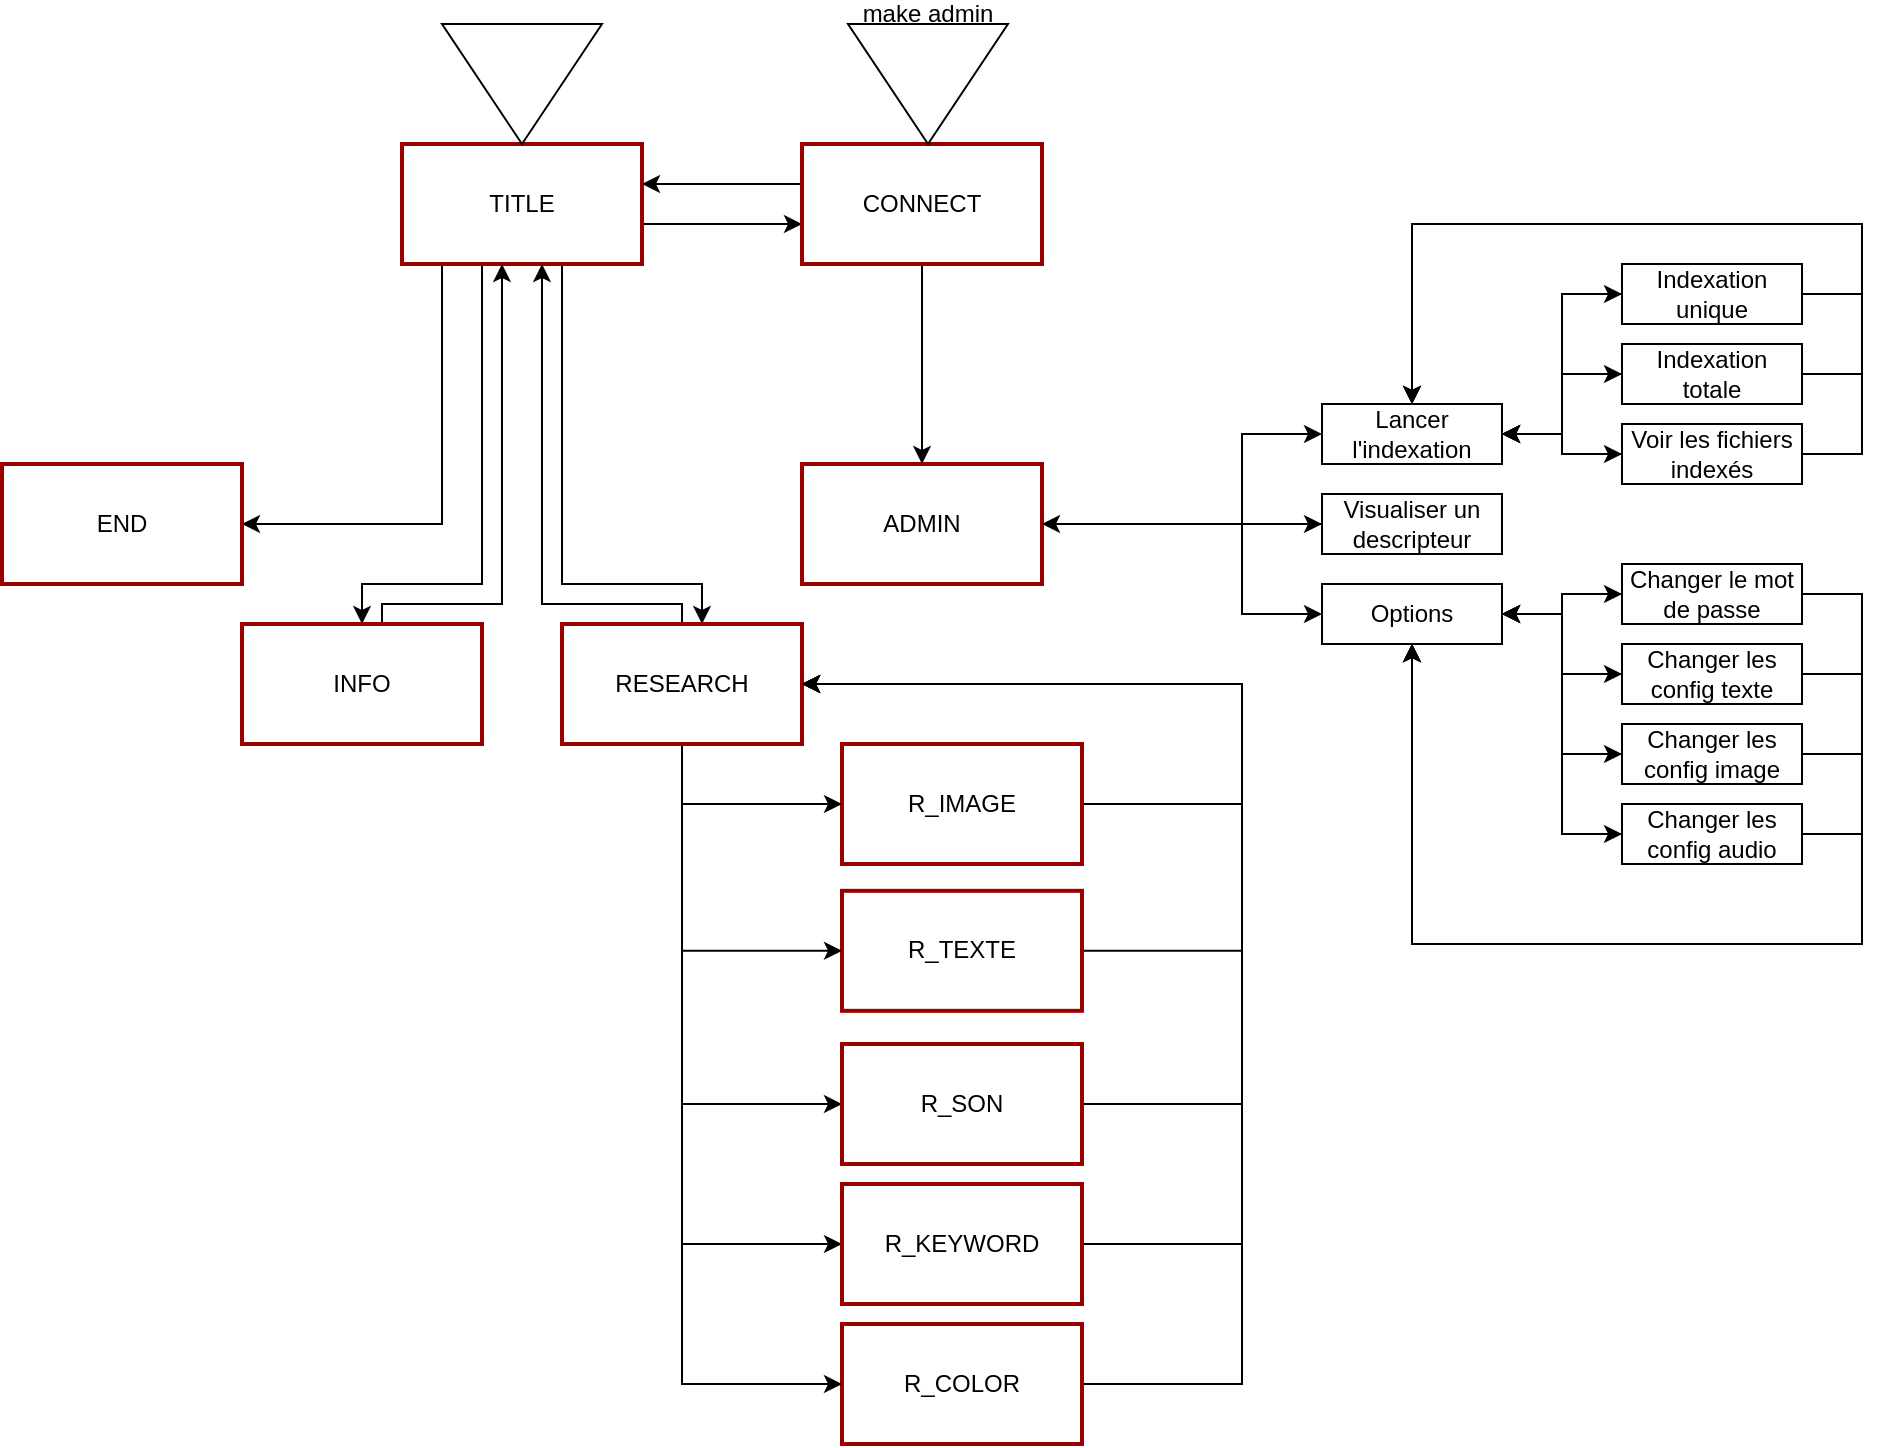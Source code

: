 <mxfile version="12.5.1" type="github"><diagram id="C5RBs43oDa-KdzZeNtuy" name="Page-1"><mxGraphModel dx="2205" dy="896" grid="0" gridSize="10" guides="1" tooltips="1" connect="1" arrows="1" fold="1" page="0" pageScale="1" pageWidth="827" pageHeight="1169" background="none" math="0" shadow="0"><root><mxCell id="WIyWlLk6GJQsqaUBKTNV-0"/><mxCell id="WIyWlLk6GJQsqaUBKTNV-1" parent="WIyWlLk6GJQsqaUBKTNV-0"/><mxCell id="z7k5qU2fE52bbnTp6tMl-22" style="edgeStyle=orthogonalEdgeStyle;rounded=0;orthogonalLoop=1;jettySize=auto;html=1;" edge="1" parent="WIyWlLk6GJQsqaUBKTNV-1" source="z7k5qU2fE52bbnTp6tMl-0" target="z7k5qU2fE52bbnTp6tMl-8"><mxGeometry relative="1" as="geometry"><Array as="points"><mxPoint x="360" y="380"/><mxPoint x="430" y="380"/></Array></mxGeometry></mxCell><mxCell id="z7k5qU2fE52bbnTp6tMl-23" style="edgeStyle=orthogonalEdgeStyle;rounded=0;orthogonalLoop=1;jettySize=auto;html=1;" edge="1" parent="WIyWlLk6GJQsqaUBKTNV-1" source="z7k5qU2fE52bbnTp6tMl-0" target="z7k5qU2fE52bbnTp6tMl-10"><mxGeometry relative="1" as="geometry"><Array as="points"><mxPoint x="320" y="380"/><mxPoint x="260" y="380"/></Array></mxGeometry></mxCell><mxCell id="z7k5qU2fE52bbnTp6tMl-24" style="edgeStyle=orthogonalEdgeStyle;rounded=0;orthogonalLoop=1;jettySize=auto;html=1;entryX=1;entryY=0.5;entryDx=0;entryDy=0;" edge="1" parent="WIyWlLk6GJQsqaUBKTNV-1" source="z7k5qU2fE52bbnTp6tMl-0" target="z7k5qU2fE52bbnTp6tMl-6"><mxGeometry relative="1" as="geometry"><Array as="points"><mxPoint x="300" y="350"/></Array></mxGeometry></mxCell><mxCell id="z7k5qU2fE52bbnTp6tMl-86" style="edgeStyle=orthogonalEdgeStyle;rounded=0;orthogonalLoop=1;jettySize=auto;html=1;" edge="1" parent="WIyWlLk6GJQsqaUBKTNV-1" source="z7k5qU2fE52bbnTp6tMl-0"><mxGeometry relative="1" as="geometry"><mxPoint x="480" y="200" as="targetPoint"/><Array as="points"><mxPoint x="480" y="200"/></Array></mxGeometry></mxCell><mxCell id="z7k5qU2fE52bbnTp6tMl-0" value="TITLE" style="rounded=0;whiteSpace=wrap;html=1;strokeColor=#990000;strokeWidth=2;fillColor=none;" vertex="1" parent="WIyWlLk6GJQsqaUBKTNV-1"><mxGeometry x="280" y="160" width="120" height="60" as="geometry"/></mxCell><mxCell id="z7k5qU2fE52bbnTp6tMl-43" style="edgeStyle=orthogonalEdgeStyle;rounded=0;orthogonalLoop=1;jettySize=auto;html=1;entryX=0;entryY=0.5;entryDx=0;entryDy=0;" edge="1" parent="WIyWlLk6GJQsqaUBKTNV-1" source="z7k5qU2fE52bbnTp6tMl-2" target="z7k5qU2fE52bbnTp6tMl-41"><mxGeometry relative="1" as="geometry"/></mxCell><mxCell id="z7k5qU2fE52bbnTp6tMl-44" style="edgeStyle=orthogonalEdgeStyle;rounded=0;orthogonalLoop=1;jettySize=auto;html=1;entryX=0;entryY=0.5;entryDx=0;entryDy=0;" edge="1" parent="WIyWlLk6GJQsqaUBKTNV-1" source="z7k5qU2fE52bbnTp6tMl-2" target="z7k5qU2fE52bbnTp6tMl-40"><mxGeometry relative="1" as="geometry"><Array as="points"><mxPoint x="700" y="350"/><mxPoint x="700" y="305"/></Array></mxGeometry></mxCell><mxCell id="z7k5qU2fE52bbnTp6tMl-45" style="edgeStyle=orthogonalEdgeStyle;rounded=0;orthogonalLoop=1;jettySize=auto;html=1;entryX=0;entryY=0.5;entryDx=0;entryDy=0;" edge="1" parent="WIyWlLk6GJQsqaUBKTNV-1" source="z7k5qU2fE52bbnTp6tMl-2" target="z7k5qU2fE52bbnTp6tMl-42"><mxGeometry relative="1" as="geometry"><Array as="points"><mxPoint x="700" y="350"/><mxPoint x="700" y="395"/></Array></mxGeometry></mxCell><mxCell id="z7k5qU2fE52bbnTp6tMl-2" value="ADMIN" style="rounded=0;whiteSpace=wrap;html=1;strokeColor=#990000;strokeWidth=2;fillColor=none;" vertex="1" parent="WIyWlLk6GJQsqaUBKTNV-1"><mxGeometry x="480" y="320" width="120" height="60" as="geometry"/></mxCell><mxCell id="z7k5qU2fE52bbnTp6tMl-20" style="edgeStyle=orthogonalEdgeStyle;rounded=0;orthogonalLoop=1;jettySize=auto;html=1;entryX=0.5;entryY=0;entryDx=0;entryDy=0;" edge="1" parent="WIyWlLk6GJQsqaUBKTNV-1" source="z7k5qU2fE52bbnTp6tMl-3" target="z7k5qU2fE52bbnTp6tMl-2"><mxGeometry relative="1" as="geometry"><mxPoint x="580" y="320" as="targetPoint"/></mxGeometry></mxCell><mxCell id="z7k5qU2fE52bbnTp6tMl-87" style="edgeStyle=orthogonalEdgeStyle;rounded=0;orthogonalLoop=1;jettySize=auto;html=1;" edge="1" parent="WIyWlLk6GJQsqaUBKTNV-1" source="z7k5qU2fE52bbnTp6tMl-3"><mxGeometry relative="1" as="geometry"><mxPoint x="400" y="180" as="targetPoint"/><Array as="points"><mxPoint x="400" y="180"/></Array></mxGeometry></mxCell><mxCell id="z7k5qU2fE52bbnTp6tMl-3" value="CONNECT" style="rounded=0;whiteSpace=wrap;html=1;strokeColor=#990000;strokeWidth=2;fillColor=none;" vertex="1" parent="WIyWlLk6GJQsqaUBKTNV-1"><mxGeometry x="480" y="160" width="120" height="60" as="geometry"/></mxCell><mxCell id="z7k5qU2fE52bbnTp6tMl-34" style="edgeStyle=orthogonalEdgeStyle;rounded=0;orthogonalLoop=1;jettySize=auto;html=1;entryX=1;entryY=0.5;entryDx=0;entryDy=0;" edge="1" parent="WIyWlLk6GJQsqaUBKTNV-1" source="z7k5qU2fE52bbnTp6tMl-4" target="z7k5qU2fE52bbnTp6tMl-8"><mxGeometry relative="1" as="geometry"><Array as="points"><mxPoint x="700" y="490"/><mxPoint x="700" y="430"/></Array></mxGeometry></mxCell><mxCell id="z7k5qU2fE52bbnTp6tMl-4" value="R_IMAGE" style="rounded=0;whiteSpace=wrap;html=1;strokeColor=#990000;strokeWidth=2;fillColor=none;" vertex="1" parent="WIyWlLk6GJQsqaUBKTNV-1"><mxGeometry x="500" y="460.0" width="120" height="60" as="geometry"/></mxCell><mxCell id="z7k5qU2fE52bbnTp6tMl-35" style="edgeStyle=orthogonalEdgeStyle;rounded=0;orthogonalLoop=1;jettySize=auto;html=1;entryX=1;entryY=0.5;entryDx=0;entryDy=0;" edge="1" parent="WIyWlLk6GJQsqaUBKTNV-1" source="z7k5qU2fE52bbnTp6tMl-5" target="z7k5qU2fE52bbnTp6tMl-8"><mxGeometry relative="1" as="geometry"><Array as="points"><mxPoint x="700" y="563"/><mxPoint x="700" y="430"/></Array></mxGeometry></mxCell><mxCell id="z7k5qU2fE52bbnTp6tMl-5" value="R_TEXTE" style="rounded=0;whiteSpace=wrap;html=1;strokeColor=#990000;strokeWidth=2;fillColor=none;" vertex="1" parent="WIyWlLk6GJQsqaUBKTNV-1"><mxGeometry x="500" y="533.41" width="120" height="60" as="geometry"/></mxCell><mxCell id="z7k5qU2fE52bbnTp6tMl-6" value="END" style="rounded=0;whiteSpace=wrap;html=1;strokeColor=#990000;strokeWidth=2;fillColor=none;" vertex="1" parent="WIyWlLk6GJQsqaUBKTNV-1"><mxGeometry x="80" y="320" width="120" height="60" as="geometry"/></mxCell><mxCell id="z7k5qU2fE52bbnTp6tMl-38" style="edgeStyle=orthogonalEdgeStyle;rounded=0;orthogonalLoop=1;jettySize=auto;html=1;entryX=1;entryY=0.5;entryDx=0;entryDy=0;" edge="1" parent="WIyWlLk6GJQsqaUBKTNV-1" source="z7k5qU2fE52bbnTp6tMl-7" target="z7k5qU2fE52bbnTp6tMl-8"><mxGeometry relative="1" as="geometry"><Array as="points"><mxPoint x="700" y="780"/><mxPoint x="700" y="430"/></Array></mxGeometry></mxCell><mxCell id="z7k5qU2fE52bbnTp6tMl-7" value="R_COLOR" style="rounded=0;whiteSpace=wrap;html=1;strokeColor=#990000;strokeWidth=2;fillColor=none;" vertex="1" parent="WIyWlLk6GJQsqaUBKTNV-1"><mxGeometry x="500" y="750" width="120" height="60" as="geometry"/></mxCell><mxCell id="z7k5qU2fE52bbnTp6tMl-28" style="edgeStyle=orthogonalEdgeStyle;rounded=0;orthogonalLoop=1;jettySize=auto;html=1;" edge="1" parent="WIyWlLk6GJQsqaUBKTNV-1" source="z7k5qU2fE52bbnTp6tMl-8" target="z7k5qU2fE52bbnTp6tMl-0"><mxGeometry relative="1" as="geometry"><Array as="points"><mxPoint x="420" y="390"/><mxPoint x="350" y="390"/></Array></mxGeometry></mxCell><mxCell id="z7k5qU2fE52bbnTp6tMl-29" style="edgeStyle=orthogonalEdgeStyle;rounded=0;orthogonalLoop=1;jettySize=auto;html=1;entryX=0;entryY=0.5;entryDx=0;entryDy=0;" edge="1" parent="WIyWlLk6GJQsqaUBKTNV-1" source="z7k5qU2fE52bbnTp6tMl-8" target="z7k5qU2fE52bbnTp6tMl-4"><mxGeometry relative="1" as="geometry"><Array as="points"><mxPoint x="420" y="490"/></Array></mxGeometry></mxCell><mxCell id="z7k5qU2fE52bbnTp6tMl-30" style="edgeStyle=orthogonalEdgeStyle;rounded=0;orthogonalLoop=1;jettySize=auto;html=1;entryX=0;entryY=0.5;entryDx=0;entryDy=0;" edge="1" parent="WIyWlLk6GJQsqaUBKTNV-1" source="z7k5qU2fE52bbnTp6tMl-8" target="z7k5qU2fE52bbnTp6tMl-5"><mxGeometry relative="1" as="geometry"><Array as="points"><mxPoint x="420" y="563"/></Array></mxGeometry></mxCell><mxCell id="z7k5qU2fE52bbnTp6tMl-31" style="edgeStyle=orthogonalEdgeStyle;rounded=0;orthogonalLoop=1;jettySize=auto;html=1;entryX=0;entryY=0.5;entryDx=0;entryDy=0;" edge="1" parent="WIyWlLk6GJQsqaUBKTNV-1" source="z7k5qU2fE52bbnTp6tMl-8" target="z7k5qU2fE52bbnTp6tMl-11"><mxGeometry relative="1" as="geometry"><Array as="points"><mxPoint x="420" y="640"/></Array></mxGeometry></mxCell><mxCell id="z7k5qU2fE52bbnTp6tMl-32" style="edgeStyle=orthogonalEdgeStyle;rounded=0;orthogonalLoop=1;jettySize=auto;html=1;entryX=0;entryY=0.5;entryDx=0;entryDy=0;" edge="1" parent="WIyWlLk6GJQsqaUBKTNV-1" source="z7k5qU2fE52bbnTp6tMl-8" target="z7k5qU2fE52bbnTp6tMl-9"><mxGeometry relative="1" as="geometry"><Array as="points"><mxPoint x="420" y="710"/></Array></mxGeometry></mxCell><mxCell id="z7k5qU2fE52bbnTp6tMl-33" style="edgeStyle=orthogonalEdgeStyle;rounded=0;orthogonalLoop=1;jettySize=auto;html=1;entryX=0;entryY=0.5;entryDx=0;entryDy=0;" edge="1" parent="WIyWlLk6GJQsqaUBKTNV-1" source="z7k5qU2fE52bbnTp6tMl-8" target="z7k5qU2fE52bbnTp6tMl-7"><mxGeometry relative="1" as="geometry"><Array as="points"><mxPoint x="420" y="780"/></Array></mxGeometry></mxCell><mxCell id="z7k5qU2fE52bbnTp6tMl-8" value="RESEARCH" style="rounded=0;whiteSpace=wrap;html=1;strokeColor=#990000;strokeWidth=2;fillColor=none;" vertex="1" parent="WIyWlLk6GJQsqaUBKTNV-1"><mxGeometry x="360" y="400" width="120" height="60" as="geometry"/></mxCell><mxCell id="z7k5qU2fE52bbnTp6tMl-37" style="edgeStyle=orthogonalEdgeStyle;rounded=0;orthogonalLoop=1;jettySize=auto;html=1;entryX=1;entryY=0.5;entryDx=0;entryDy=0;" edge="1" parent="WIyWlLk6GJQsqaUBKTNV-1" source="z7k5qU2fE52bbnTp6tMl-9" target="z7k5qU2fE52bbnTp6tMl-8"><mxGeometry relative="1" as="geometry"><Array as="points"><mxPoint x="700" y="710"/><mxPoint x="700" y="430"/></Array></mxGeometry></mxCell><mxCell id="z7k5qU2fE52bbnTp6tMl-9" value="R_KEYWORD" style="rounded=0;whiteSpace=wrap;html=1;strokeColor=#990000;strokeWidth=2;fillColor=none;" vertex="1" parent="WIyWlLk6GJQsqaUBKTNV-1"><mxGeometry x="500" y="680" width="120" height="60" as="geometry"/></mxCell><mxCell id="z7k5qU2fE52bbnTp6tMl-25" style="edgeStyle=orthogonalEdgeStyle;rounded=0;orthogonalLoop=1;jettySize=auto;html=1;" edge="1" parent="WIyWlLk6GJQsqaUBKTNV-1" source="z7k5qU2fE52bbnTp6tMl-10" target="z7k5qU2fE52bbnTp6tMl-0"><mxGeometry relative="1" as="geometry"><Array as="points"><mxPoint x="270" y="390"/><mxPoint x="330" y="390"/></Array></mxGeometry></mxCell><mxCell id="z7k5qU2fE52bbnTp6tMl-10" value="INFO" style="rounded=0;whiteSpace=wrap;html=1;strokeColor=#990000;strokeWidth=2;fillColor=none;" vertex="1" parent="WIyWlLk6GJQsqaUBKTNV-1"><mxGeometry x="200" y="400" width="120" height="60" as="geometry"/></mxCell><mxCell id="z7k5qU2fE52bbnTp6tMl-36" style="edgeStyle=orthogonalEdgeStyle;rounded=0;orthogonalLoop=1;jettySize=auto;html=1;entryX=1;entryY=0.5;entryDx=0;entryDy=0;" edge="1" parent="WIyWlLk6GJQsqaUBKTNV-1" source="z7k5qU2fE52bbnTp6tMl-11" target="z7k5qU2fE52bbnTp6tMl-8"><mxGeometry relative="1" as="geometry"><Array as="points"><mxPoint x="700" y="640"/><mxPoint x="700" y="430"/></Array></mxGeometry></mxCell><mxCell id="z7k5qU2fE52bbnTp6tMl-11" value="R_SON" style="rounded=0;whiteSpace=wrap;html=1;strokeColor=#990000;strokeWidth=2;fillColor=none;" vertex="1" parent="WIyWlLk6GJQsqaUBKTNV-1"><mxGeometry x="500" y="610" width="120" height="60" as="geometry"/></mxCell><mxCell id="z7k5qU2fE52bbnTp6tMl-14" value="" style="triangle;whiteSpace=wrap;html=1;strokeColor=#000000;strokeWidth=1;rotation=90;fillColor=none;" vertex="1" parent="WIyWlLk6GJQsqaUBKTNV-1"><mxGeometry x="310" y="90" width="60" height="80" as="geometry"/></mxCell><mxCell id="z7k5qU2fE52bbnTp6tMl-15" value="" style="triangle;whiteSpace=wrap;html=1;strokeColor=#000000;strokeWidth=1;rotation=90;labelBackgroundColor=none;fillColor=none;" vertex="1" parent="WIyWlLk6GJQsqaUBKTNV-1"><mxGeometry x="513" y="90" width="60" height="80" as="geometry"/></mxCell><mxCell id="z7k5qU2fE52bbnTp6tMl-18" value="make admin" style="text;html=1;strokeColor=none;fillColor=none;align=center;verticalAlign=middle;whiteSpace=wrap;rounded=0;" vertex="1" parent="WIyWlLk6GJQsqaUBKTNV-1"><mxGeometry x="498.0" y="90" width="90" height="10" as="geometry"/></mxCell><mxCell id="z7k5qU2fE52bbnTp6tMl-59" style="edgeStyle=orthogonalEdgeStyle;rounded=0;orthogonalLoop=1;jettySize=auto;html=1;entryX=0;entryY=0.5;entryDx=0;entryDy=0;" edge="1" parent="WIyWlLk6GJQsqaUBKTNV-1" source="z7k5qU2fE52bbnTp6tMl-40" target="z7k5qU2fE52bbnTp6tMl-50"><mxGeometry relative="1" as="geometry"/></mxCell><mxCell id="z7k5qU2fE52bbnTp6tMl-60" style="edgeStyle=orthogonalEdgeStyle;rounded=0;orthogonalLoop=1;jettySize=auto;html=1;" edge="1" parent="WIyWlLk6GJQsqaUBKTNV-1" source="z7k5qU2fE52bbnTp6tMl-40" target="z7k5qU2fE52bbnTp6tMl-49"><mxGeometry relative="1" as="geometry"/></mxCell><mxCell id="z7k5qU2fE52bbnTp6tMl-61" style="edgeStyle=orthogonalEdgeStyle;rounded=0;orthogonalLoop=1;jettySize=auto;html=1;entryX=0;entryY=0.5;entryDx=0;entryDy=0;" edge="1" parent="WIyWlLk6GJQsqaUBKTNV-1" source="z7k5qU2fE52bbnTp6tMl-40" target="z7k5qU2fE52bbnTp6tMl-48"><mxGeometry relative="1" as="geometry"/></mxCell><mxCell id="z7k5qU2fE52bbnTp6tMl-40" value="Lancer l'indexation" style="rounded=0;whiteSpace=wrap;html=1;strokeColor=#000000;strokeWidth=1;fillColor=none;" vertex="1" parent="WIyWlLk6GJQsqaUBKTNV-1"><mxGeometry x="740" y="290" width="90" height="30" as="geometry"/></mxCell><mxCell id="z7k5qU2fE52bbnTp6tMl-46" style="edgeStyle=orthogonalEdgeStyle;rounded=0;orthogonalLoop=1;jettySize=auto;html=1;entryX=1;entryY=0.5;entryDx=0;entryDy=0;" edge="1" parent="WIyWlLk6GJQsqaUBKTNV-1" source="z7k5qU2fE52bbnTp6tMl-41" target="z7k5qU2fE52bbnTp6tMl-2"><mxGeometry relative="1" as="geometry"/></mxCell><mxCell id="z7k5qU2fE52bbnTp6tMl-41" value="Visualiser un descripteur" style="rounded=0;whiteSpace=wrap;html=1;strokeColor=#000000;strokeWidth=1;fillColor=none;" vertex="1" parent="WIyWlLk6GJQsqaUBKTNV-1"><mxGeometry x="740" y="335" width="90" height="30" as="geometry"/></mxCell><mxCell id="z7k5qU2fE52bbnTp6tMl-62" style="edgeStyle=orthogonalEdgeStyle;rounded=0;orthogonalLoop=1;jettySize=auto;html=1;" edge="1" parent="WIyWlLk6GJQsqaUBKTNV-1" source="z7k5qU2fE52bbnTp6tMl-42" target="z7k5qU2fE52bbnTp6tMl-52"><mxGeometry relative="1" as="geometry"/></mxCell><mxCell id="z7k5qU2fE52bbnTp6tMl-63" style="edgeStyle=orthogonalEdgeStyle;rounded=0;orthogonalLoop=1;jettySize=auto;html=1;entryX=0;entryY=0.5;entryDx=0;entryDy=0;" edge="1" parent="WIyWlLk6GJQsqaUBKTNV-1" source="z7k5qU2fE52bbnTp6tMl-42" target="z7k5qU2fE52bbnTp6tMl-58"><mxGeometry relative="1" as="geometry"/></mxCell><mxCell id="z7k5qU2fE52bbnTp6tMl-64" style="edgeStyle=orthogonalEdgeStyle;rounded=0;orthogonalLoop=1;jettySize=auto;html=1;entryX=0;entryY=0.5;entryDx=0;entryDy=0;" edge="1" parent="WIyWlLk6GJQsqaUBKTNV-1" source="z7k5qU2fE52bbnTp6tMl-42" target="z7k5qU2fE52bbnTp6tMl-57"><mxGeometry relative="1" as="geometry"/></mxCell><mxCell id="z7k5qU2fE52bbnTp6tMl-65" style="edgeStyle=orthogonalEdgeStyle;rounded=0;orthogonalLoop=1;jettySize=auto;html=1;entryX=0;entryY=0.5;entryDx=0;entryDy=0;" edge="1" parent="WIyWlLk6GJQsqaUBKTNV-1" source="z7k5qU2fE52bbnTp6tMl-42" target="z7k5qU2fE52bbnTp6tMl-55"><mxGeometry relative="1" as="geometry"/></mxCell><mxCell id="z7k5qU2fE52bbnTp6tMl-42" value="Options" style="rounded=0;whiteSpace=wrap;html=1;strokeColor=#000000;strokeWidth=1;fillColor=none;" vertex="1" parent="WIyWlLk6GJQsqaUBKTNV-1"><mxGeometry x="740" y="380" width="90" height="30" as="geometry"/></mxCell><mxCell id="z7k5qU2fE52bbnTp6tMl-74" style="edgeStyle=orthogonalEdgeStyle;rounded=0;orthogonalLoop=1;jettySize=auto;html=1;entryX=1;entryY=0.5;entryDx=0;entryDy=0;" edge="1" parent="WIyWlLk6GJQsqaUBKTNV-1" source="z7k5qU2fE52bbnTp6tMl-48" target="z7k5qU2fE52bbnTp6tMl-40"><mxGeometry relative="1" as="geometry"/></mxCell><mxCell id="z7k5qU2fE52bbnTp6tMl-77" style="edgeStyle=orthogonalEdgeStyle;rounded=0;orthogonalLoop=1;jettySize=auto;html=1;" edge="1" parent="WIyWlLk6GJQsqaUBKTNV-1" source="z7k5qU2fE52bbnTp6tMl-48" target="z7k5qU2fE52bbnTp6tMl-40"><mxGeometry relative="1" as="geometry"><Array as="points"><mxPoint x="1010" y="235"/><mxPoint x="1010" y="200"/><mxPoint x="785" y="200"/></Array></mxGeometry></mxCell><mxCell id="z7k5qU2fE52bbnTp6tMl-48" value="Indexation unique" style="rounded=0;whiteSpace=wrap;html=1;strokeColor=#000000;strokeWidth=1;fillColor=none;" vertex="1" parent="WIyWlLk6GJQsqaUBKTNV-1"><mxGeometry x="890" y="220" width="90" height="30" as="geometry"/></mxCell><mxCell id="z7k5qU2fE52bbnTp6tMl-75" style="edgeStyle=orthogonalEdgeStyle;rounded=0;orthogonalLoop=1;jettySize=auto;html=1;entryX=1;entryY=0.5;entryDx=0;entryDy=0;" edge="1" parent="WIyWlLk6GJQsqaUBKTNV-1" source="z7k5qU2fE52bbnTp6tMl-49" target="z7k5qU2fE52bbnTp6tMl-40"><mxGeometry relative="1" as="geometry"/></mxCell><mxCell id="z7k5qU2fE52bbnTp6tMl-78" style="edgeStyle=orthogonalEdgeStyle;rounded=0;orthogonalLoop=1;jettySize=auto;html=1;" edge="1" parent="WIyWlLk6GJQsqaUBKTNV-1" source="z7k5qU2fE52bbnTp6tMl-49" target="z7k5qU2fE52bbnTp6tMl-40"><mxGeometry relative="1" as="geometry"/></mxCell><mxCell id="z7k5qU2fE52bbnTp6tMl-80" style="edgeStyle=orthogonalEdgeStyle;rounded=0;orthogonalLoop=1;jettySize=auto;html=1;entryX=0.5;entryY=0;entryDx=0;entryDy=0;" edge="1" parent="WIyWlLk6GJQsqaUBKTNV-1" source="z7k5qU2fE52bbnTp6tMl-49" target="z7k5qU2fE52bbnTp6tMl-40"><mxGeometry relative="1" as="geometry"><Array as="points"><mxPoint x="1010" y="275"/><mxPoint x="1010" y="200"/><mxPoint x="785" y="200"/></Array></mxGeometry></mxCell><mxCell id="z7k5qU2fE52bbnTp6tMl-49" value="Indexation totale" style="rounded=0;whiteSpace=wrap;html=1;strokeColor=#000000;strokeWidth=1;fillColor=none;" vertex="1" parent="WIyWlLk6GJQsqaUBKTNV-1"><mxGeometry x="890" y="260" width="90" height="30" as="geometry"/></mxCell><mxCell id="z7k5qU2fE52bbnTp6tMl-76" style="edgeStyle=orthogonalEdgeStyle;rounded=0;orthogonalLoop=1;jettySize=auto;html=1;entryX=1;entryY=0.5;entryDx=0;entryDy=0;" edge="1" parent="WIyWlLk6GJQsqaUBKTNV-1" source="z7k5qU2fE52bbnTp6tMl-50" target="z7k5qU2fE52bbnTp6tMl-40"><mxGeometry relative="1" as="geometry"/></mxCell><mxCell id="z7k5qU2fE52bbnTp6tMl-79" style="edgeStyle=orthogonalEdgeStyle;rounded=0;orthogonalLoop=1;jettySize=auto;html=1;entryX=0.5;entryY=0;entryDx=0;entryDy=0;" edge="1" parent="WIyWlLk6GJQsqaUBKTNV-1" source="z7k5qU2fE52bbnTp6tMl-50" target="z7k5qU2fE52bbnTp6tMl-40"><mxGeometry relative="1" as="geometry"><Array as="points"><mxPoint x="1010" y="315"/><mxPoint x="1010" y="200"/><mxPoint x="785" y="200"/></Array></mxGeometry></mxCell><mxCell id="z7k5qU2fE52bbnTp6tMl-50" value="Voir les fichiers indexés" style="rounded=0;whiteSpace=wrap;html=1;strokeColor=#000000;strokeWidth=1;fillColor=none;" vertex="1" parent="WIyWlLk6GJQsqaUBKTNV-1"><mxGeometry x="890" y="300" width="90" height="30" as="geometry"/></mxCell><mxCell id="z7k5qU2fE52bbnTp6tMl-66" style="edgeStyle=orthogonalEdgeStyle;rounded=0;orthogonalLoop=1;jettySize=auto;html=1;" edge="1" parent="WIyWlLk6GJQsqaUBKTNV-1" source="z7k5qU2fE52bbnTp6tMl-52" target="z7k5qU2fE52bbnTp6tMl-42"><mxGeometry relative="1" as="geometry"/></mxCell><mxCell id="z7k5qU2fE52bbnTp6tMl-70" style="edgeStyle=orthogonalEdgeStyle;rounded=0;orthogonalLoop=1;jettySize=auto;html=1;entryX=0.5;entryY=1;entryDx=0;entryDy=0;" edge="1" parent="WIyWlLk6GJQsqaUBKTNV-1" source="z7k5qU2fE52bbnTp6tMl-52" target="z7k5qU2fE52bbnTp6tMl-42"><mxGeometry relative="1" as="geometry"><Array as="points"><mxPoint x="1010" y="385"/><mxPoint x="1010" y="560"/><mxPoint x="785" y="560"/></Array></mxGeometry></mxCell><mxCell id="z7k5qU2fE52bbnTp6tMl-52" value="Changer le mot de passe" style="rounded=0;whiteSpace=wrap;html=1;strokeColor=#000000;strokeWidth=1;fillColor=none;" vertex="1" parent="WIyWlLk6GJQsqaUBKTNV-1"><mxGeometry x="890" y="370" width="90" height="30" as="geometry"/></mxCell><mxCell id="z7k5qU2fE52bbnTp6tMl-69" style="edgeStyle=orthogonalEdgeStyle;rounded=0;orthogonalLoop=1;jettySize=auto;html=1;entryX=1;entryY=0.5;entryDx=0;entryDy=0;" edge="1" parent="WIyWlLk6GJQsqaUBKTNV-1" source="z7k5qU2fE52bbnTp6tMl-55" target="z7k5qU2fE52bbnTp6tMl-42"><mxGeometry relative="1" as="geometry"/></mxCell><mxCell id="z7k5qU2fE52bbnTp6tMl-73" style="edgeStyle=orthogonalEdgeStyle;rounded=0;orthogonalLoop=1;jettySize=auto;html=1;entryX=0.5;entryY=1;entryDx=0;entryDy=0;" edge="1" parent="WIyWlLk6GJQsqaUBKTNV-1" source="z7k5qU2fE52bbnTp6tMl-55" target="z7k5qU2fE52bbnTp6tMl-42"><mxGeometry relative="1" as="geometry"><Array as="points"><mxPoint x="1010" y="505"/><mxPoint x="1010" y="560"/><mxPoint x="785" y="560"/></Array></mxGeometry></mxCell><mxCell id="z7k5qU2fE52bbnTp6tMl-55" value="Changer les config audio" style="rounded=0;whiteSpace=wrap;html=1;strokeColor=#000000;strokeWidth=1;fillColor=none;" vertex="1" parent="WIyWlLk6GJQsqaUBKTNV-1"><mxGeometry x="890" y="490" width="90" height="30" as="geometry"/></mxCell><mxCell id="z7k5qU2fE52bbnTp6tMl-68" style="edgeStyle=orthogonalEdgeStyle;rounded=0;orthogonalLoop=1;jettySize=auto;html=1;entryX=1;entryY=0.5;entryDx=0;entryDy=0;" edge="1" parent="WIyWlLk6GJQsqaUBKTNV-1" source="z7k5qU2fE52bbnTp6tMl-57" target="z7k5qU2fE52bbnTp6tMl-42"><mxGeometry relative="1" as="geometry"/></mxCell><mxCell id="z7k5qU2fE52bbnTp6tMl-72" style="edgeStyle=orthogonalEdgeStyle;rounded=0;orthogonalLoop=1;jettySize=auto;html=1;" edge="1" parent="WIyWlLk6GJQsqaUBKTNV-1" source="z7k5qU2fE52bbnTp6tMl-57" target="z7k5qU2fE52bbnTp6tMl-42"><mxGeometry relative="1" as="geometry"><Array as="points"><mxPoint x="1010" y="465"/><mxPoint x="1010" y="560"/><mxPoint x="785" y="560"/></Array></mxGeometry></mxCell><mxCell id="z7k5qU2fE52bbnTp6tMl-57" value="Changer les config image" style="rounded=0;whiteSpace=wrap;html=1;strokeColor=#000000;strokeWidth=1;fillColor=none;" vertex="1" parent="WIyWlLk6GJQsqaUBKTNV-1"><mxGeometry x="890" y="450" width="90" height="30" as="geometry"/></mxCell><mxCell id="z7k5qU2fE52bbnTp6tMl-67" style="edgeStyle=orthogonalEdgeStyle;rounded=0;orthogonalLoop=1;jettySize=auto;html=1;" edge="1" parent="WIyWlLk6GJQsqaUBKTNV-1" source="z7k5qU2fE52bbnTp6tMl-58" target="z7k5qU2fE52bbnTp6tMl-42"><mxGeometry relative="1" as="geometry"/></mxCell><mxCell id="z7k5qU2fE52bbnTp6tMl-71" style="edgeStyle=orthogonalEdgeStyle;rounded=0;orthogonalLoop=1;jettySize=auto;html=1;entryX=0.5;entryY=1;entryDx=0;entryDy=0;" edge="1" parent="WIyWlLk6GJQsqaUBKTNV-1" source="z7k5qU2fE52bbnTp6tMl-58" target="z7k5qU2fE52bbnTp6tMl-42"><mxGeometry relative="1" as="geometry"><Array as="points"><mxPoint x="1010" y="425"/><mxPoint x="1010" y="560"/><mxPoint x="785" y="560"/></Array></mxGeometry></mxCell><mxCell id="z7k5qU2fE52bbnTp6tMl-58" value="Changer les config texte" style="rounded=0;whiteSpace=wrap;html=1;strokeColor=#000000;strokeWidth=1;fillColor=none;" vertex="1" parent="WIyWlLk6GJQsqaUBKTNV-1"><mxGeometry x="890" y="410" width="90" height="30" as="geometry"/></mxCell></root></mxGraphModel></diagram></mxfile>
